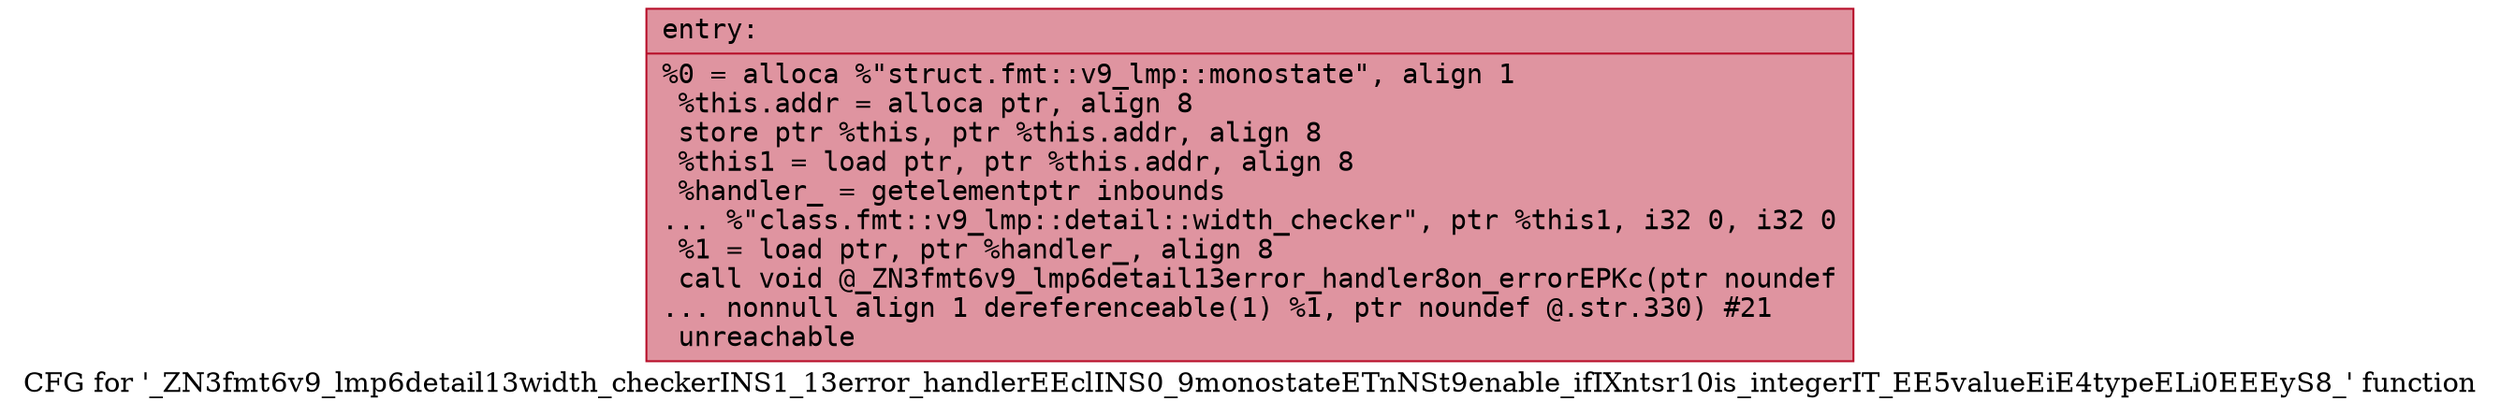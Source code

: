 digraph "CFG for '_ZN3fmt6v9_lmp6detail13width_checkerINS1_13error_handlerEEclINS0_9monostateETnNSt9enable_ifIXntsr10is_integerIT_EE5valueEiE4typeELi0EEEyS8_' function" {
	label="CFG for '_ZN3fmt6v9_lmp6detail13width_checkerINS1_13error_handlerEEclINS0_9monostateETnNSt9enable_ifIXntsr10is_integerIT_EE5valueEiE4typeELi0EEEyS8_' function";

	Node0x556bfeb26d70 [shape=record,color="#b70d28ff", style=filled, fillcolor="#b70d2870" fontname="Courier",label="{entry:\l|  %0 = alloca %\"struct.fmt::v9_lmp::monostate\", align 1\l  %this.addr = alloca ptr, align 8\l  store ptr %this, ptr %this.addr, align 8\l  %this1 = load ptr, ptr %this.addr, align 8\l  %handler_ = getelementptr inbounds\l... %\"class.fmt::v9_lmp::detail::width_checker\", ptr %this1, i32 0, i32 0\l  %1 = load ptr, ptr %handler_, align 8\l  call void @_ZN3fmt6v9_lmp6detail13error_handler8on_errorEPKc(ptr noundef\l... nonnull align 1 dereferenceable(1) %1, ptr noundef @.str.330) #21\l  unreachable\l}"];
}
